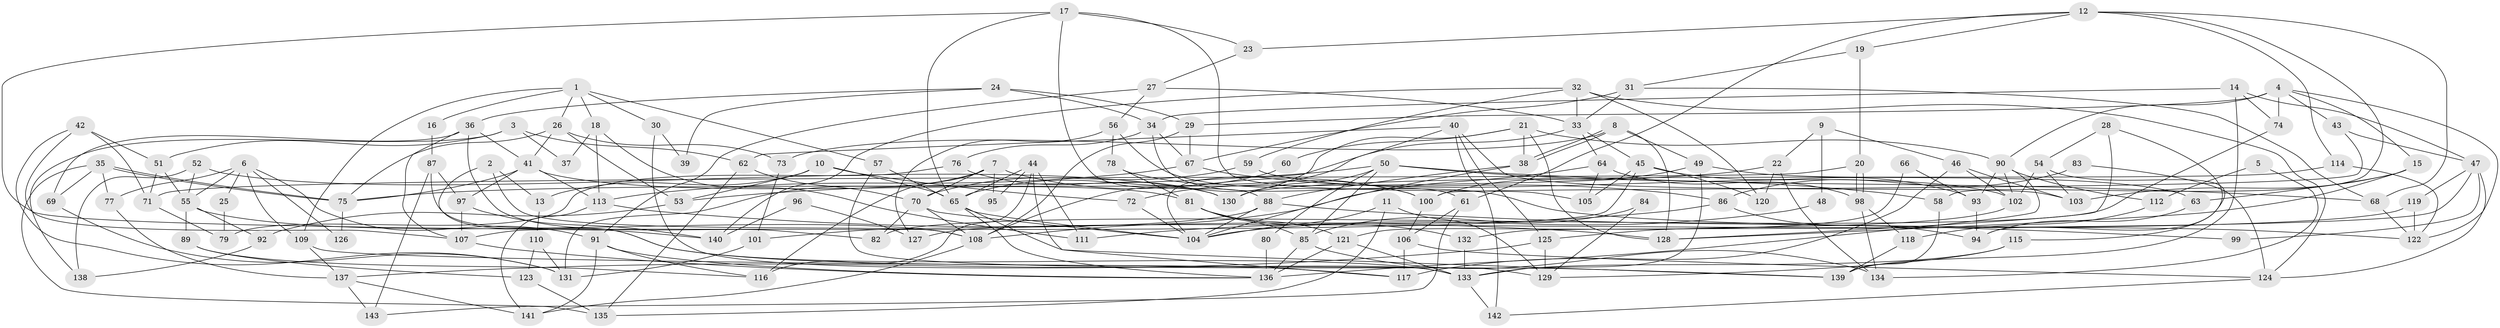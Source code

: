 // coarse degree distribution, {7: 0.16326530612244897, 3: 0.24489795918367346, 6: 0.09183673469387756, 8: 0.07142857142857142, 2: 0.10204081632653061, 10: 0.01020408163265306, 5: 0.14285714285714285, 4: 0.15306122448979592, 11: 0.01020408163265306, 9: 0.01020408163265306}
// Generated by graph-tools (version 1.1) at 2025/52/02/27/25 19:52:08]
// undirected, 143 vertices, 286 edges
graph export_dot {
graph [start="1"]
  node [color=gray90,style=filled];
  1;
  2;
  3;
  4;
  5;
  6;
  7;
  8;
  9;
  10;
  11;
  12;
  13;
  14;
  15;
  16;
  17;
  18;
  19;
  20;
  21;
  22;
  23;
  24;
  25;
  26;
  27;
  28;
  29;
  30;
  31;
  32;
  33;
  34;
  35;
  36;
  37;
  38;
  39;
  40;
  41;
  42;
  43;
  44;
  45;
  46;
  47;
  48;
  49;
  50;
  51;
  52;
  53;
  54;
  55;
  56;
  57;
  58;
  59;
  60;
  61;
  62;
  63;
  64;
  65;
  66;
  67;
  68;
  69;
  70;
  71;
  72;
  73;
  74;
  75;
  76;
  77;
  78;
  79;
  80;
  81;
  82;
  83;
  84;
  85;
  86;
  87;
  88;
  89;
  90;
  91;
  92;
  93;
  94;
  95;
  96;
  97;
  98;
  99;
  100;
  101;
  102;
  103;
  104;
  105;
  106;
  107;
  108;
  109;
  110;
  111;
  112;
  113;
  114;
  115;
  116;
  117;
  118;
  119;
  120;
  121;
  122;
  123;
  124;
  125;
  126;
  127;
  128;
  129;
  130;
  131;
  132;
  133;
  134;
  135;
  136;
  137;
  138;
  139;
  140;
  141;
  142;
  143;
  1 -- 18;
  1 -- 26;
  1 -- 16;
  1 -- 30;
  1 -- 57;
  1 -- 109;
  2 -- 117;
  2 -- 108;
  2 -- 13;
  3 -- 62;
  3 -- 51;
  3 -- 37;
  3 -- 138;
  4 -- 74;
  4 -- 122;
  4 -- 15;
  4 -- 29;
  4 -- 43;
  4 -- 90;
  5 -- 112;
  5 -- 134;
  6 -- 91;
  6 -- 77;
  6 -- 25;
  6 -- 55;
  6 -- 109;
  6 -- 126;
  7 -- 100;
  7 -- 70;
  7 -- 95;
  7 -- 116;
  7 -- 131;
  8 -- 73;
  8 -- 38;
  8 -- 38;
  8 -- 49;
  8 -- 128;
  9 -- 22;
  9 -- 46;
  9 -- 48;
  10 -- 72;
  10 -- 65;
  10 -- 13;
  10 -- 53;
  11 -- 129;
  11 -- 104;
  11 -- 135;
  12 -- 58;
  12 -- 114;
  12 -- 19;
  12 -- 23;
  12 -- 61;
  12 -- 68;
  13 -- 110;
  14 -- 139;
  14 -- 47;
  14 -- 34;
  14 -- 74;
  15 -- 128;
  15 -- 63;
  15 -- 103;
  16 -- 87;
  17 -- 88;
  17 -- 65;
  17 -- 23;
  17 -- 105;
  17 -- 140;
  18 -- 111;
  18 -- 113;
  18 -- 37;
  19 -- 31;
  19 -- 20;
  20 -- 98;
  20 -- 98;
  20 -- 71;
  21 -- 90;
  21 -- 108;
  21 -- 38;
  21 -- 60;
  21 -- 128;
  22 -- 134;
  22 -- 75;
  22 -- 120;
  23 -- 27;
  24 -- 29;
  24 -- 34;
  24 -- 36;
  24 -- 39;
  25 -- 79;
  26 -- 41;
  26 -- 75;
  26 -- 53;
  26 -- 73;
  27 -- 91;
  27 -- 33;
  27 -- 56;
  28 -- 94;
  28 -- 128;
  28 -- 54;
  29 -- 67;
  29 -- 108;
  30 -- 133;
  30 -- 39;
  31 -- 33;
  31 -- 68;
  31 -- 67;
  32 -- 120;
  32 -- 33;
  32 -- 59;
  32 -- 124;
  32 -- 140;
  33 -- 64;
  33 -- 45;
  33 -- 72;
  34 -- 67;
  34 -- 61;
  34 -- 76;
  35 -- 75;
  35 -- 75;
  35 -- 69;
  35 -- 77;
  35 -- 135;
  36 -- 107;
  36 -- 41;
  36 -- 69;
  36 -- 82;
  38 -- 88;
  38 -- 104;
  40 -- 62;
  40 -- 103;
  40 -- 104;
  40 -- 125;
  40 -- 142;
  41 -- 113;
  41 -- 75;
  41 -- 81;
  41 -- 97;
  42 -- 131;
  42 -- 71;
  42 -- 51;
  42 -- 107;
  43 -- 100;
  43 -- 47;
  44 -- 65;
  44 -- 116;
  44 -- 95;
  44 -- 111;
  44 -- 117;
  45 -- 107;
  45 -- 93;
  45 -- 105;
  45 -- 120;
  46 -- 102;
  46 -- 117;
  46 -- 103;
  47 -- 124;
  47 -- 99;
  47 -- 119;
  47 -- 132;
  48 -- 104;
  49 -- 133;
  49 -- 63;
  49 -- 100;
  50 -- 53;
  50 -- 85;
  50 -- 58;
  50 -- 68;
  50 -- 80;
  50 -- 130;
  51 -- 55;
  51 -- 71;
  52 -- 55;
  52 -- 138;
  52 -- 130;
  53 -- 92;
  54 -- 103;
  54 -- 102;
  54 -- 115;
  55 -- 108;
  55 -- 89;
  55 -- 92;
  56 -- 78;
  56 -- 122;
  56 -- 127;
  57 -- 65;
  57 -- 129;
  58 -- 139;
  59 -- 102;
  59 -- 70;
  60 -- 65;
  61 -- 106;
  61 -- 143;
  62 -- 70;
  62 -- 135;
  63 -- 94;
  64 -- 105;
  64 -- 108;
  64 -- 98;
  65 -- 136;
  65 -- 104;
  65 -- 139;
  66 -- 121;
  66 -- 93;
  67 -- 113;
  67 -- 86;
  68 -- 122;
  69 -- 131;
  70 -- 104;
  70 -- 82;
  70 -- 108;
  71 -- 79;
  72 -- 104;
  73 -- 101;
  74 -- 82;
  75 -- 126;
  76 -- 130;
  76 -- 79;
  77 -- 137;
  78 -- 100;
  78 -- 81;
  80 -- 136;
  81 -- 132;
  81 -- 85;
  81 -- 121;
  83 -- 86;
  83 -- 124;
  84 -- 129;
  84 -- 85;
  85 -- 136;
  85 -- 134;
  86 -- 94;
  86 -- 111;
  87 -- 143;
  87 -- 97;
  87 -- 133;
  88 -- 104;
  88 -- 99;
  88 -- 101;
  89 -- 116;
  89 -- 123;
  90 -- 136;
  90 -- 93;
  90 -- 102;
  90 -- 112;
  91 -- 141;
  91 -- 136;
  91 -- 116;
  92 -- 138;
  93 -- 94;
  96 -- 127;
  96 -- 140;
  97 -- 140;
  97 -- 107;
  98 -- 118;
  98 -- 134;
  100 -- 106;
  101 -- 131;
  102 -- 125;
  106 -- 124;
  106 -- 117;
  107 -- 136;
  108 -- 141;
  109 -- 137;
  109 -- 139;
  110 -- 123;
  110 -- 131;
  112 -- 118;
  113 -- 128;
  113 -- 141;
  114 -- 130;
  114 -- 122;
  115 -- 129;
  115 -- 133;
  118 -- 139;
  119 -- 122;
  119 -- 127;
  121 -- 133;
  121 -- 136;
  123 -- 135;
  124 -- 142;
  125 -- 129;
  125 -- 137;
  132 -- 133;
  133 -- 142;
  137 -- 141;
  137 -- 143;
}
